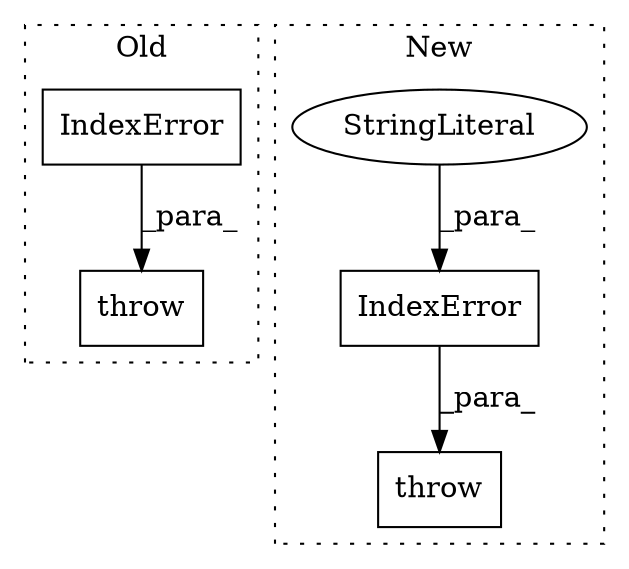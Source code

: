 digraph G {
subgraph cluster0 {
1 [label="IndexError" a="32" s="2342,2406" l="11,1" shape="box"];
3 [label="throw" a="53" s="2336" l="6" shape="box"];
label = "Old";
style="dotted";
}
subgraph cluster1 {
2 [label="IndexError" a="32" s="2342,2448" l="11,1" shape="box"];
4 [label="throw" a="53" s="2336" l="6" shape="box"];
5 [label="StringLiteral" a="45" s="2353" l="62" shape="ellipse"];
label = "New";
style="dotted";
}
1 -> 3 [label="_para_"];
2 -> 4 [label="_para_"];
5 -> 2 [label="_para_"];
}